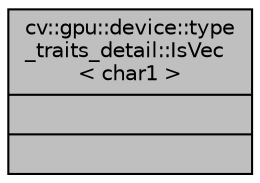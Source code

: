 digraph "cv::gpu::device::type_traits_detail::IsVec&lt; char1 &gt;"
{
 // LATEX_PDF_SIZE
  edge [fontname="Helvetica",fontsize="10",labelfontname="Helvetica",labelfontsize="10"];
  node [fontname="Helvetica",fontsize="10",shape=record];
  Node1 [label="{cv::gpu::device::type\l_traits_detail::IsVec\l\< char1 \>\n||}",height=0.2,width=0.4,color="black", fillcolor="grey75", style="filled", fontcolor="black",tooltip=" "];
}

